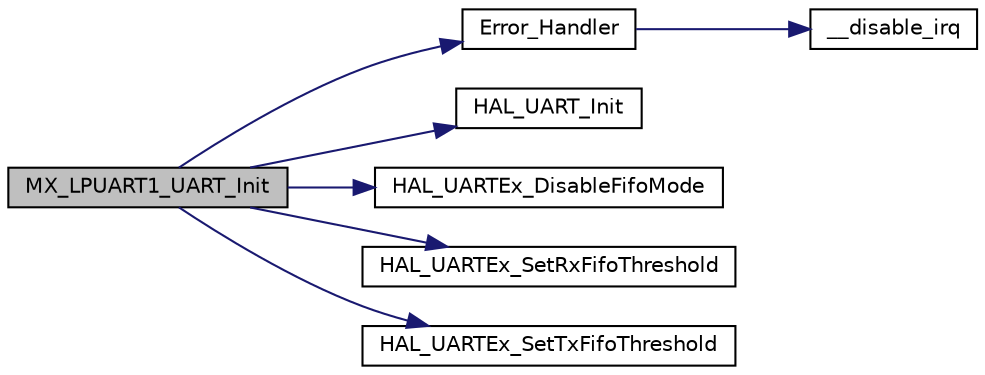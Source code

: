 digraph "MX_LPUART1_UART_Init"
{
 // LATEX_PDF_SIZE
  edge [fontname="Helvetica",fontsize="10",labelfontname="Helvetica",labelfontsize="10"];
  node [fontname="Helvetica",fontsize="10",shape=record];
  rankdir="LR";
  Node1 [label="MX_LPUART1_UART_Init",height=0.2,width=0.4,color="black", fillcolor="grey75", style="filled", fontcolor="black",tooltip="LPUART1 Initialization Function."];
  Node1 -> Node2 [color="midnightblue",fontsize="10",style="solid",fontname="Helvetica"];
  Node2 [label="Error_Handler",height=0.2,width=0.4,color="black", fillcolor="white", style="filled",URL="$main_8cpp.html#a1730ffe1e560465665eb47d9264826f9",tooltip="This function is executed in case of error occurrence."];
  Node2 -> Node3 [color="midnightblue",fontsize="10",style="solid",fontname="Helvetica"];
  Node3 [label="__disable_irq",height=0.2,width=0.4,color="black", fillcolor="white", style="filled",URL="$group__CMSIS__Core__RegAccFunctions.html#ga2299877e4ba3e162ca9dbabd6e0abef6",tooltip="Disable IRQ Interrupts."];
  Node1 -> Node4 [color="midnightblue",fontsize="10",style="solid",fontname="Helvetica"];
  Node4 [label="HAL_UART_Init",height=0.2,width=0.4,color="black", fillcolor="white", style="filled",URL="$group__UART__Exported__Functions__Group1.html#gabe47045024787099b0bfa82bbe7b0b6a",tooltip=" "];
  Node1 -> Node5 [color="midnightblue",fontsize="10",style="solid",fontname="Helvetica"];
  Node5 [label="HAL_UARTEx_DisableFifoMode",height=0.2,width=0.4,color="black", fillcolor="white", style="filled",URL="$group__UARTEx__Exported__Functions__Group3.html#ga5f321105c87423e7156dbab60826b37a",tooltip=" "];
  Node1 -> Node6 [color="midnightblue",fontsize="10",style="solid",fontname="Helvetica"];
  Node6 [label="HAL_UARTEx_SetRxFifoThreshold",height=0.2,width=0.4,color="black", fillcolor="white", style="filled",URL="$group__UARTEx__Exported__Functions__Group3.html#ga7aa1f7a62351e140b6bc74a26ce14e5e",tooltip=" "];
  Node1 -> Node7 [color="midnightblue",fontsize="10",style="solid",fontname="Helvetica"];
  Node7 [label="HAL_UARTEx_SetTxFifoThreshold",height=0.2,width=0.4,color="black", fillcolor="white", style="filled",URL="$group__UARTEx__Exported__Functions__Group3.html#gae2e0da62ac7e71641ee696f6b6a3de11",tooltip=" "];
}

